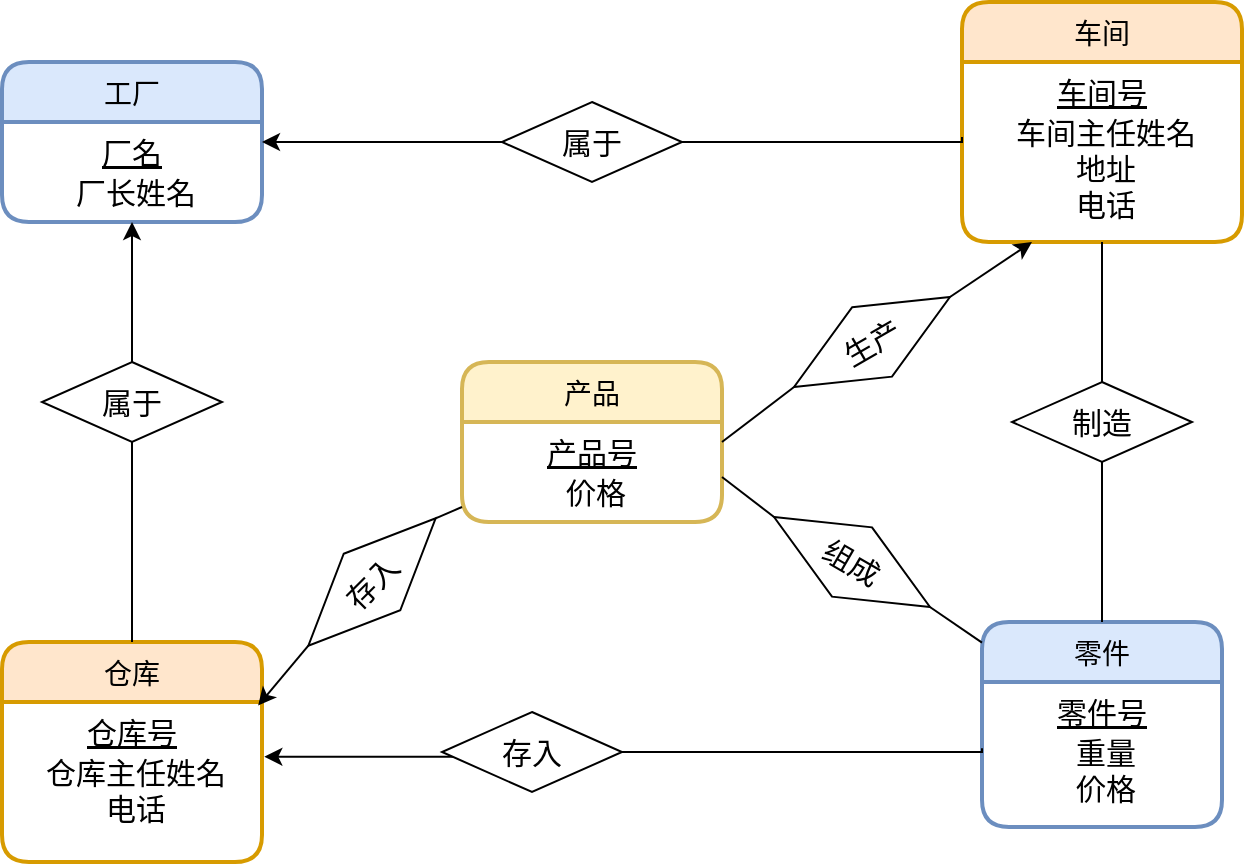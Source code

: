 <mxfile version="17.4.0" type="github">
  <diagram id="LDPH8xxR_pZwHYzJPcrY" name="Page-1">
    <mxGraphModel dx="380" dy="563" grid="1" gridSize="10" guides="1" tooltips="1" connect="1" arrows="1" fold="1" page="1" pageScale="1" pageWidth="827" pageHeight="1169" math="0" shadow="0">
      <root>
        <mxCell id="0" />
        <mxCell id="1" parent="0" />
        <mxCell id="xQQE7YZvSPyfHk9jjLMl-1" value="仓库" style="swimlane;childLayout=stackLayout;horizontal=1;startSize=30;horizontalStack=0;rounded=1;fontSize=14;fontStyle=0;strokeWidth=2;resizeParent=0;resizeLast=1;shadow=0;dashed=0;align=center;fillColor=#ffe6cc;strokeColor=#d79b00;" vertex="1" parent="1">
          <mxGeometry x="110" y="360" width="130" height="110" as="geometry" />
        </mxCell>
        <mxCell id="xQQE7YZvSPyfHk9jjLMl-2" value="仓库号" style="text;strokeColor=none;fillColor=none;spacingLeft=4;spacingRight=4;overflow=hidden;rotatable=0;points=[[0,0.5],[1,0.5]];portConstraint=eastwest;fontSize=15;align=center;fontStyle=4;verticalAlign=top;" vertex="1" parent="xQQE7YZvSPyfHk9jjLMl-1">
          <mxGeometry y="30" width="130" height="20" as="geometry" />
        </mxCell>
        <mxCell id="xQQE7YZvSPyfHk9jjLMl-3" value="仓库主任姓名&#xa;电话" style="align=center;strokeColor=none;fillColor=none;spacingLeft=4;fontSize=15;verticalAlign=top;resizable=0;rotatable=0;part=1;" vertex="1" parent="xQQE7YZvSPyfHk9jjLMl-1">
          <mxGeometry y="50" width="130" height="60" as="geometry" />
        </mxCell>
        <mxCell id="xQQE7YZvSPyfHk9jjLMl-4" value="工厂" style="swimlane;childLayout=stackLayout;horizontal=1;startSize=30;horizontalStack=0;rounded=1;fontSize=14;fontStyle=0;strokeWidth=2;resizeParent=0;resizeLast=1;shadow=0;dashed=0;align=center;fillColor=#dae8fc;strokeColor=#6c8ebf;" vertex="1" parent="1">
          <mxGeometry x="110" y="70" width="130" height="80" as="geometry" />
        </mxCell>
        <mxCell id="xQQE7YZvSPyfHk9jjLMl-5" value="厂名" style="text;strokeColor=none;fillColor=none;spacingLeft=4;spacingRight=4;overflow=hidden;rotatable=0;points=[[0,0.5],[1,0.5]];portConstraint=eastwest;fontSize=15;align=center;fontStyle=4;verticalAlign=top;" vertex="1" parent="xQQE7YZvSPyfHk9jjLMl-4">
          <mxGeometry y="30" width="130" height="20" as="geometry" />
        </mxCell>
        <mxCell id="xQQE7YZvSPyfHk9jjLMl-6" value="厂长姓名" style="align=center;strokeColor=none;fillColor=none;spacingLeft=4;fontSize=15;verticalAlign=top;resizable=0;rotatable=0;part=1;" vertex="1" parent="xQQE7YZvSPyfHk9jjLMl-4">
          <mxGeometry y="50" width="130" height="30" as="geometry" />
        </mxCell>
        <mxCell id="xQQE7YZvSPyfHk9jjLMl-7" value="车间" style="swimlane;childLayout=stackLayout;horizontal=1;startSize=30;horizontalStack=0;rounded=1;fontSize=14;fontStyle=0;strokeWidth=2;resizeParent=0;resizeLast=1;shadow=0;dashed=0;align=center;fillColor=#ffe6cc;strokeColor=#d79b00;" vertex="1" parent="1">
          <mxGeometry x="590" y="40" width="140" height="120" as="geometry" />
        </mxCell>
        <mxCell id="xQQE7YZvSPyfHk9jjLMl-8" value="车间号" style="text;strokeColor=none;fillColor=none;spacingLeft=4;spacingRight=4;overflow=hidden;rotatable=0;points=[[0,0.5],[1,0.5]];portConstraint=eastwest;fontSize=15;align=center;fontStyle=4;verticalAlign=top;" vertex="1" parent="xQQE7YZvSPyfHk9jjLMl-7">
          <mxGeometry y="30" width="140" height="20" as="geometry" />
        </mxCell>
        <mxCell id="xQQE7YZvSPyfHk9jjLMl-9" value="车间主任姓名&#xa;地址&#xa;电话" style="align=center;strokeColor=none;fillColor=none;spacingLeft=4;fontSize=15;verticalAlign=top;resizable=0;rotatable=0;part=1;" vertex="1" parent="xQQE7YZvSPyfHk9jjLMl-7">
          <mxGeometry y="50" width="140" height="70" as="geometry" />
        </mxCell>
        <mxCell id="xQQE7YZvSPyfHk9jjLMl-32" value="产品" style="swimlane;childLayout=stackLayout;horizontal=1;startSize=30;horizontalStack=0;rounded=1;fontSize=14;fontStyle=0;strokeWidth=2;resizeParent=0;resizeLast=1;shadow=0;dashed=0;align=center;fillColor=#fff2cc;strokeColor=#d6b656;" vertex="1" parent="1">
          <mxGeometry x="340" y="220" width="130" height="80" as="geometry" />
        </mxCell>
        <mxCell id="xQQE7YZvSPyfHk9jjLMl-33" value="产品号" style="text;strokeColor=none;fillColor=none;spacingLeft=4;spacingRight=4;overflow=hidden;rotatable=0;points=[[0,0.5],[1,0.5]];portConstraint=eastwest;fontSize=15;align=center;fontStyle=4;verticalAlign=top;" vertex="1" parent="xQQE7YZvSPyfHk9jjLMl-32">
          <mxGeometry y="30" width="130" height="20" as="geometry" />
        </mxCell>
        <mxCell id="xQQE7YZvSPyfHk9jjLMl-34" value="价格" style="align=center;strokeColor=none;fillColor=none;spacingLeft=4;fontSize=15;verticalAlign=top;resizable=0;rotatable=0;part=1;" vertex="1" parent="xQQE7YZvSPyfHk9jjLMl-32">
          <mxGeometry y="50" width="130" height="30" as="geometry" />
        </mxCell>
        <mxCell id="xQQE7YZvSPyfHk9jjLMl-35" value="零件" style="swimlane;childLayout=stackLayout;horizontal=1;startSize=30;horizontalStack=0;rounded=1;fontSize=14;fontStyle=0;strokeWidth=2;resizeParent=0;resizeLast=1;shadow=0;dashed=0;align=center;fillColor=#dae8fc;strokeColor=#6c8ebf;" vertex="1" parent="1">
          <mxGeometry x="600" y="350" width="120" height="102.5" as="geometry" />
        </mxCell>
        <mxCell id="xQQE7YZvSPyfHk9jjLMl-36" value="零件号" style="text;strokeColor=none;fillColor=none;spacingLeft=4;spacingRight=4;overflow=hidden;rotatable=0;points=[[0,0.5],[1,0.5]];portConstraint=eastwest;fontSize=15;align=center;fontStyle=4;verticalAlign=top;" vertex="1" parent="xQQE7YZvSPyfHk9jjLMl-35">
          <mxGeometry y="30" width="120" height="20" as="geometry" />
        </mxCell>
        <mxCell id="xQQE7YZvSPyfHk9jjLMl-37" value="重量&#xa;价格" style="align=center;strokeColor=none;fillColor=none;spacingLeft=4;fontSize=15;verticalAlign=top;resizable=0;rotatable=0;part=1;" vertex="1" parent="xQQE7YZvSPyfHk9jjLMl-35">
          <mxGeometry y="50" width="120" height="52.5" as="geometry" />
        </mxCell>
        <mxCell id="xQQE7YZvSPyfHk9jjLMl-39" style="edgeStyle=orthogonalEdgeStyle;rounded=0;orthogonalLoop=1;jettySize=auto;html=1;exitX=0;exitY=0.5;exitDx=0;exitDy=0;entryX=1;entryY=0.5;entryDx=0;entryDy=0;fontSize=15;startArrow=none;startFill=0;endArrow=classic;endFill=1;" edge="1" parent="1" source="xQQE7YZvSPyfHk9jjLMl-38" target="xQQE7YZvSPyfHk9jjLMl-4">
          <mxGeometry relative="1" as="geometry" />
        </mxCell>
        <mxCell id="xQQE7YZvSPyfHk9jjLMl-40" style="edgeStyle=orthogonalEdgeStyle;rounded=0;orthogonalLoop=1;jettySize=auto;html=1;exitX=1;exitY=0.5;exitDx=0;exitDy=0;entryX=0;entryY=0.25;entryDx=0;entryDy=0;fontSize=15;startArrow=none;startFill=0;endArrow=none;endFill=0;" edge="1" parent="1" source="xQQE7YZvSPyfHk9jjLMl-38" target="xQQE7YZvSPyfHk9jjLMl-9">
          <mxGeometry relative="1" as="geometry">
            <Array as="points">
              <mxPoint x="590" y="110" />
            </Array>
          </mxGeometry>
        </mxCell>
        <mxCell id="xQQE7YZvSPyfHk9jjLMl-38" value="属于" style="shape=rhombus;perimeter=rhombusPerimeter;whiteSpace=wrap;html=1;align=center;fontSize=15;" vertex="1" parent="1">
          <mxGeometry x="360" y="90" width="90" height="40" as="geometry" />
        </mxCell>
        <mxCell id="xQQE7YZvSPyfHk9jjLMl-43" style="edgeStyle=orthogonalEdgeStyle;rounded=0;orthogonalLoop=1;jettySize=auto;html=1;fontSize=15;startArrow=none;startFill=0;endArrow=none;endFill=0;" edge="1" parent="1" source="xQQE7YZvSPyfHk9jjLMl-42" target="xQQE7YZvSPyfHk9jjLMl-1">
          <mxGeometry relative="1" as="geometry" />
        </mxCell>
        <mxCell id="xQQE7YZvSPyfHk9jjLMl-44" style="edgeStyle=orthogonalEdgeStyle;rounded=0;orthogonalLoop=1;jettySize=auto;html=1;exitX=0.5;exitY=0;exitDx=0;exitDy=0;entryX=0.5;entryY=1;entryDx=0;entryDy=0;fontSize=15;startArrow=none;startFill=0;endArrow=classic;endFill=1;" edge="1" parent="1" source="xQQE7YZvSPyfHk9jjLMl-42" target="xQQE7YZvSPyfHk9jjLMl-6">
          <mxGeometry relative="1" as="geometry" />
        </mxCell>
        <mxCell id="xQQE7YZvSPyfHk9jjLMl-42" value="属于" style="shape=rhombus;perimeter=rhombusPerimeter;whiteSpace=wrap;html=1;align=center;fontSize=15;" vertex="1" parent="1">
          <mxGeometry x="130" y="220" width="90" height="40" as="geometry" />
        </mxCell>
        <mxCell id="xQQE7YZvSPyfHk9jjLMl-48" style="edgeStyle=orthogonalEdgeStyle;rounded=0;orthogonalLoop=1;jettySize=auto;html=1;exitX=0;exitY=0.5;exitDx=0;exitDy=0;entryX=1.009;entryY=0.123;entryDx=0;entryDy=0;entryPerimeter=0;fontSize=15;startArrow=none;startFill=0;endArrow=classic;endFill=1;" edge="1" parent="1" source="xQQE7YZvSPyfHk9jjLMl-45" target="xQQE7YZvSPyfHk9jjLMl-3">
          <mxGeometry relative="1" as="geometry">
            <Array as="points">
              <mxPoint x="340" y="417" />
            </Array>
          </mxGeometry>
        </mxCell>
        <mxCell id="xQQE7YZvSPyfHk9jjLMl-45" value="存入" style="shape=rhombus;perimeter=rhombusPerimeter;whiteSpace=wrap;html=1;align=center;fontSize=15;" vertex="1" parent="1">
          <mxGeometry x="330" y="395" width="90" height="40" as="geometry" />
        </mxCell>
        <mxCell id="xQQE7YZvSPyfHk9jjLMl-46" style="edgeStyle=orthogonalEdgeStyle;rounded=0;orthogonalLoop=1;jettySize=auto;html=1;exitX=0;exitY=0.25;exitDx=0;exitDy=0;entryX=1;entryY=0.5;entryDx=0;entryDy=0;fontSize=15;startArrow=none;startFill=0;endArrow=none;endFill=0;" edge="1" parent="1" source="xQQE7YZvSPyfHk9jjLMl-37" target="xQQE7YZvSPyfHk9jjLMl-45">
          <mxGeometry relative="1" as="geometry">
            <Array as="points">
              <mxPoint x="600" y="415" />
            </Array>
          </mxGeometry>
        </mxCell>
        <mxCell id="xQQE7YZvSPyfHk9jjLMl-55" style="edgeStyle=none;rounded=0;orthogonalLoop=1;jettySize=auto;html=1;exitX=0;exitY=0.5;exitDx=0;exitDy=0;entryX=0.985;entryY=0.09;entryDx=0;entryDy=0;entryPerimeter=0;fontSize=15;startArrow=none;startFill=0;endArrow=classic;endFill=1;" edge="1" parent="1" source="xQQE7YZvSPyfHk9jjLMl-49" target="xQQE7YZvSPyfHk9jjLMl-2">
          <mxGeometry relative="1" as="geometry" />
        </mxCell>
        <mxCell id="xQQE7YZvSPyfHk9jjLMl-49" value="存入" style="shape=rhombus;perimeter=rhombusPerimeter;whiteSpace=wrap;html=1;align=center;fontSize=15;rotation=-45;" vertex="1" parent="1">
          <mxGeometry x="250" y="310" width="90" height="40" as="geometry" />
        </mxCell>
        <mxCell id="xQQE7YZvSPyfHk9jjLMl-52" style="edgeStyle=none;rounded=0;orthogonalLoop=1;jettySize=auto;html=1;exitX=0;exitY=0.75;exitDx=0;exitDy=0;entryX=1;entryY=0.5;entryDx=0;entryDy=0;fontSize=15;startArrow=none;startFill=0;endArrow=none;endFill=0;" edge="1" parent="1" source="xQQE7YZvSPyfHk9jjLMl-34" target="xQQE7YZvSPyfHk9jjLMl-49">
          <mxGeometry relative="1" as="geometry" />
        </mxCell>
        <mxCell id="xQQE7YZvSPyfHk9jjLMl-53" style="edgeStyle=none;rounded=0;orthogonalLoop=1;jettySize=auto;html=1;exitX=1;exitY=1;exitDx=0;exitDy=0;fontSize=15;startArrow=none;startFill=0;endArrow=none;endFill=0;" edge="1" parent="1" source="xQQE7YZvSPyfHk9jjLMl-49" target="xQQE7YZvSPyfHk9jjLMl-49">
          <mxGeometry relative="1" as="geometry" />
        </mxCell>
        <mxCell id="xQQE7YZvSPyfHk9jjLMl-58" style="edgeStyle=none;rounded=0;orthogonalLoop=1;jettySize=auto;html=1;exitX=0;exitY=0.5;exitDx=0;exitDy=0;entryX=1;entryY=0.5;entryDx=0;entryDy=0;fontSize=15;startArrow=none;startFill=0;endArrow=none;endFill=0;" edge="1" parent="1" source="xQQE7YZvSPyfHk9jjLMl-56" target="xQQE7YZvSPyfHk9jjLMl-33">
          <mxGeometry relative="1" as="geometry" />
        </mxCell>
        <mxCell id="xQQE7YZvSPyfHk9jjLMl-56" value="生产" style="shape=rhombus;perimeter=rhombusPerimeter;whiteSpace=wrap;html=1;align=center;fontSize=15;rotation=-30;" vertex="1" parent="1">
          <mxGeometry x="500" y="190" width="90" height="40" as="geometry" />
        </mxCell>
        <mxCell id="xQQE7YZvSPyfHk9jjLMl-57" style="edgeStyle=none;rounded=0;orthogonalLoop=1;jettySize=auto;html=1;exitX=0.25;exitY=1;exitDx=0;exitDy=0;entryX=1;entryY=0.5;entryDx=0;entryDy=0;fontSize=15;startArrow=classic;startFill=1;endArrow=none;endFill=0;" edge="1" parent="1" source="xQQE7YZvSPyfHk9jjLMl-9" target="xQQE7YZvSPyfHk9jjLMl-56">
          <mxGeometry relative="1" as="geometry" />
        </mxCell>
        <mxCell id="xQQE7YZvSPyfHk9jjLMl-61" style="edgeStyle=none;rounded=0;orthogonalLoop=1;jettySize=auto;html=1;exitX=1;exitY=0.5;exitDx=0;exitDy=0;fontSize=15;startArrow=none;startFill=0;endArrow=none;endFill=0;" edge="1" parent="1" source="xQQE7YZvSPyfHk9jjLMl-59" target="xQQE7YZvSPyfHk9jjLMl-35">
          <mxGeometry relative="1" as="geometry" />
        </mxCell>
        <mxCell id="xQQE7YZvSPyfHk9jjLMl-59" value="组成" style="shape=rhombus;perimeter=rhombusPerimeter;whiteSpace=wrap;html=1;align=center;fontSize=15;rotation=30;" vertex="1" parent="1">
          <mxGeometry x="490" y="300" width="90" height="40" as="geometry" />
        </mxCell>
        <mxCell id="xQQE7YZvSPyfHk9jjLMl-60" style="edgeStyle=none;rounded=0;orthogonalLoop=1;jettySize=auto;html=1;exitX=1;exitY=0.25;exitDx=0;exitDy=0;entryX=0;entryY=0.5;entryDx=0;entryDy=0;fontSize=15;startArrow=none;startFill=0;endArrow=none;endFill=0;" edge="1" parent="1" source="xQQE7YZvSPyfHk9jjLMl-34" target="xQQE7YZvSPyfHk9jjLMl-59">
          <mxGeometry relative="1" as="geometry" />
        </mxCell>
        <mxCell id="xQQE7YZvSPyfHk9jjLMl-65" style="edgeStyle=none;rounded=0;orthogonalLoop=1;jettySize=auto;html=1;exitX=0.5;exitY=1;exitDx=0;exitDy=0;entryX=0.5;entryY=0;entryDx=0;entryDy=0;fontSize=15;startArrow=none;startFill=0;endArrow=none;endFill=0;" edge="1" parent="1" source="xQQE7YZvSPyfHk9jjLMl-63" target="xQQE7YZvSPyfHk9jjLMl-35">
          <mxGeometry relative="1" as="geometry" />
        </mxCell>
        <mxCell id="xQQE7YZvSPyfHk9jjLMl-63" value="制造" style="shape=rhombus;perimeter=rhombusPerimeter;whiteSpace=wrap;html=1;align=center;fontSize=15;" vertex="1" parent="1">
          <mxGeometry x="615" y="230" width="90" height="40" as="geometry" />
        </mxCell>
        <mxCell id="xQQE7YZvSPyfHk9jjLMl-64" style="edgeStyle=none;rounded=0;orthogonalLoop=1;jettySize=auto;html=1;exitX=0.5;exitY=1;exitDx=0;exitDy=0;entryX=0.5;entryY=0;entryDx=0;entryDy=0;fontSize=15;startArrow=none;startFill=0;endArrow=none;endFill=0;" edge="1" parent="1" source="xQQE7YZvSPyfHk9jjLMl-9" target="xQQE7YZvSPyfHk9jjLMl-63">
          <mxGeometry relative="1" as="geometry" />
        </mxCell>
      </root>
    </mxGraphModel>
  </diagram>
</mxfile>
